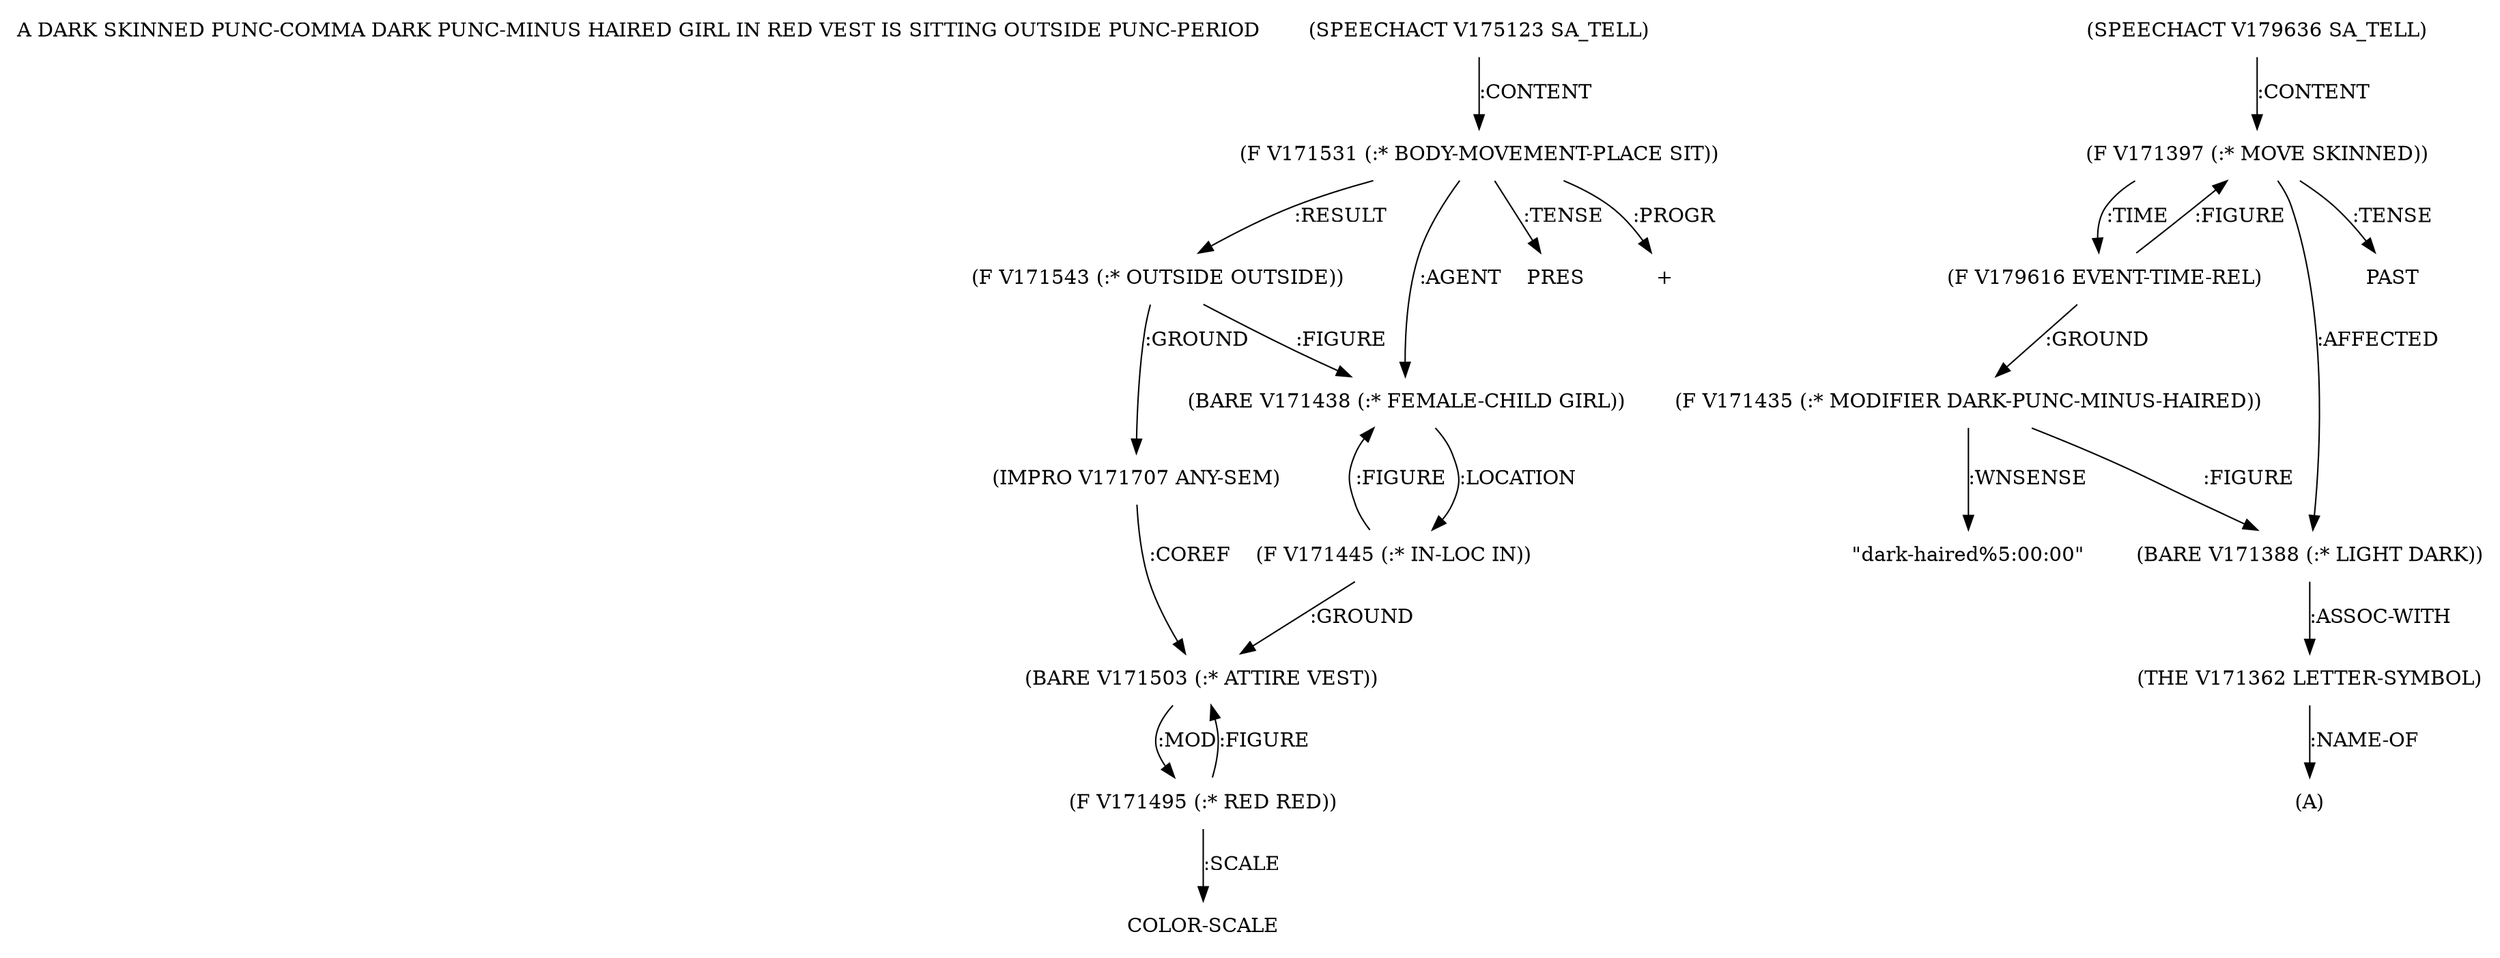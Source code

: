 digraph Terms {
  node [shape=none]
  "A DARK SKINNED PUNC-COMMA DARK PUNC-MINUS HAIRED GIRL IN RED VEST IS SITTING OUTSIDE PUNC-PERIOD"
  "V175123" [label="(SPEECHACT V175123 SA_TELL)"]
  "V175123" -> "V171531" [label=":CONTENT"]
  "V171531" [label="(F V171531 (:* BODY-MOVEMENT-PLACE SIT))"]
  "V171531" -> "V171543" [label=":RESULT"]
  "V171531" -> "V171438" [label=":AGENT"]
  "V171531" -> "NT183001" [label=":TENSE"]
  "NT183001" [label="PRES"]
  "V171531" -> "NT183002" [label=":PROGR"]
  "NT183002" [label="+"]
  "V171438" [label="(BARE V171438 (:* FEMALE-CHILD GIRL))"]
  "V171438" -> "V171445" [label=":LOCATION"]
  "V171445" [label="(F V171445 (:* IN-LOC IN))"]
  "V171445" -> "V171503" [label=":GROUND"]
  "V171445" -> "V171438" [label=":FIGURE"]
  "V171503" [label="(BARE V171503 (:* ATTIRE VEST))"]
  "V171503" -> "V171495" [label=":MOD"]
  "V171495" [label="(F V171495 (:* RED RED))"]
  "V171495" -> "V171503" [label=":FIGURE"]
  "V171495" -> "NT183003" [label=":SCALE"]
  "NT183003" [label="COLOR-SCALE"]
  "V171543" [label="(F V171543 (:* OUTSIDE OUTSIDE))"]
  "V171543" -> "V171707" [label=":GROUND"]
  "V171543" -> "V171438" [label=":FIGURE"]
  "V171707" [label="(IMPRO V171707 ANY-SEM)"]
  "V171707" -> "V171503" [label=":COREF"]
  "V179636" [label="(SPEECHACT V179636 SA_TELL)"]
  "V179636" -> "V171397" [label=":CONTENT"]
  "V171397" [label="(F V171397 (:* MOVE SKINNED))"]
  "V171397" -> "V179616" [label=":TIME"]
  "V171397" -> "V171388" [label=":AFFECTED"]
  "V171397" -> "NT183004" [label=":TENSE"]
  "NT183004" [label="PAST"]
  "V179616" [label="(F V179616 EVENT-TIME-REL)"]
  "V179616" -> "V171397" [label=":FIGURE"]
  "V179616" -> "V171435" [label=":GROUND"]
  "V171388" [label="(BARE V171388 (:* LIGHT DARK))"]
  "V171388" -> "V171362" [label=":ASSOC-WITH"]
  "V171362" [label="(THE V171362 LETTER-SYMBOL)"]
  "V171362" -> "NT183005" [label=":NAME-OF"]
  "NT183005" [label="(A)"]
  "V171435" [label="(F V171435 (:* MODIFIER DARK-PUNC-MINUS-HAIRED))"]
  "V171435" -> "V171388" [label=":FIGURE"]
  "V171435" -> "NT183006" [label=":WNSENSE"]
  "NT183006" [label="\"dark-haired%5:00:00\""]
}
